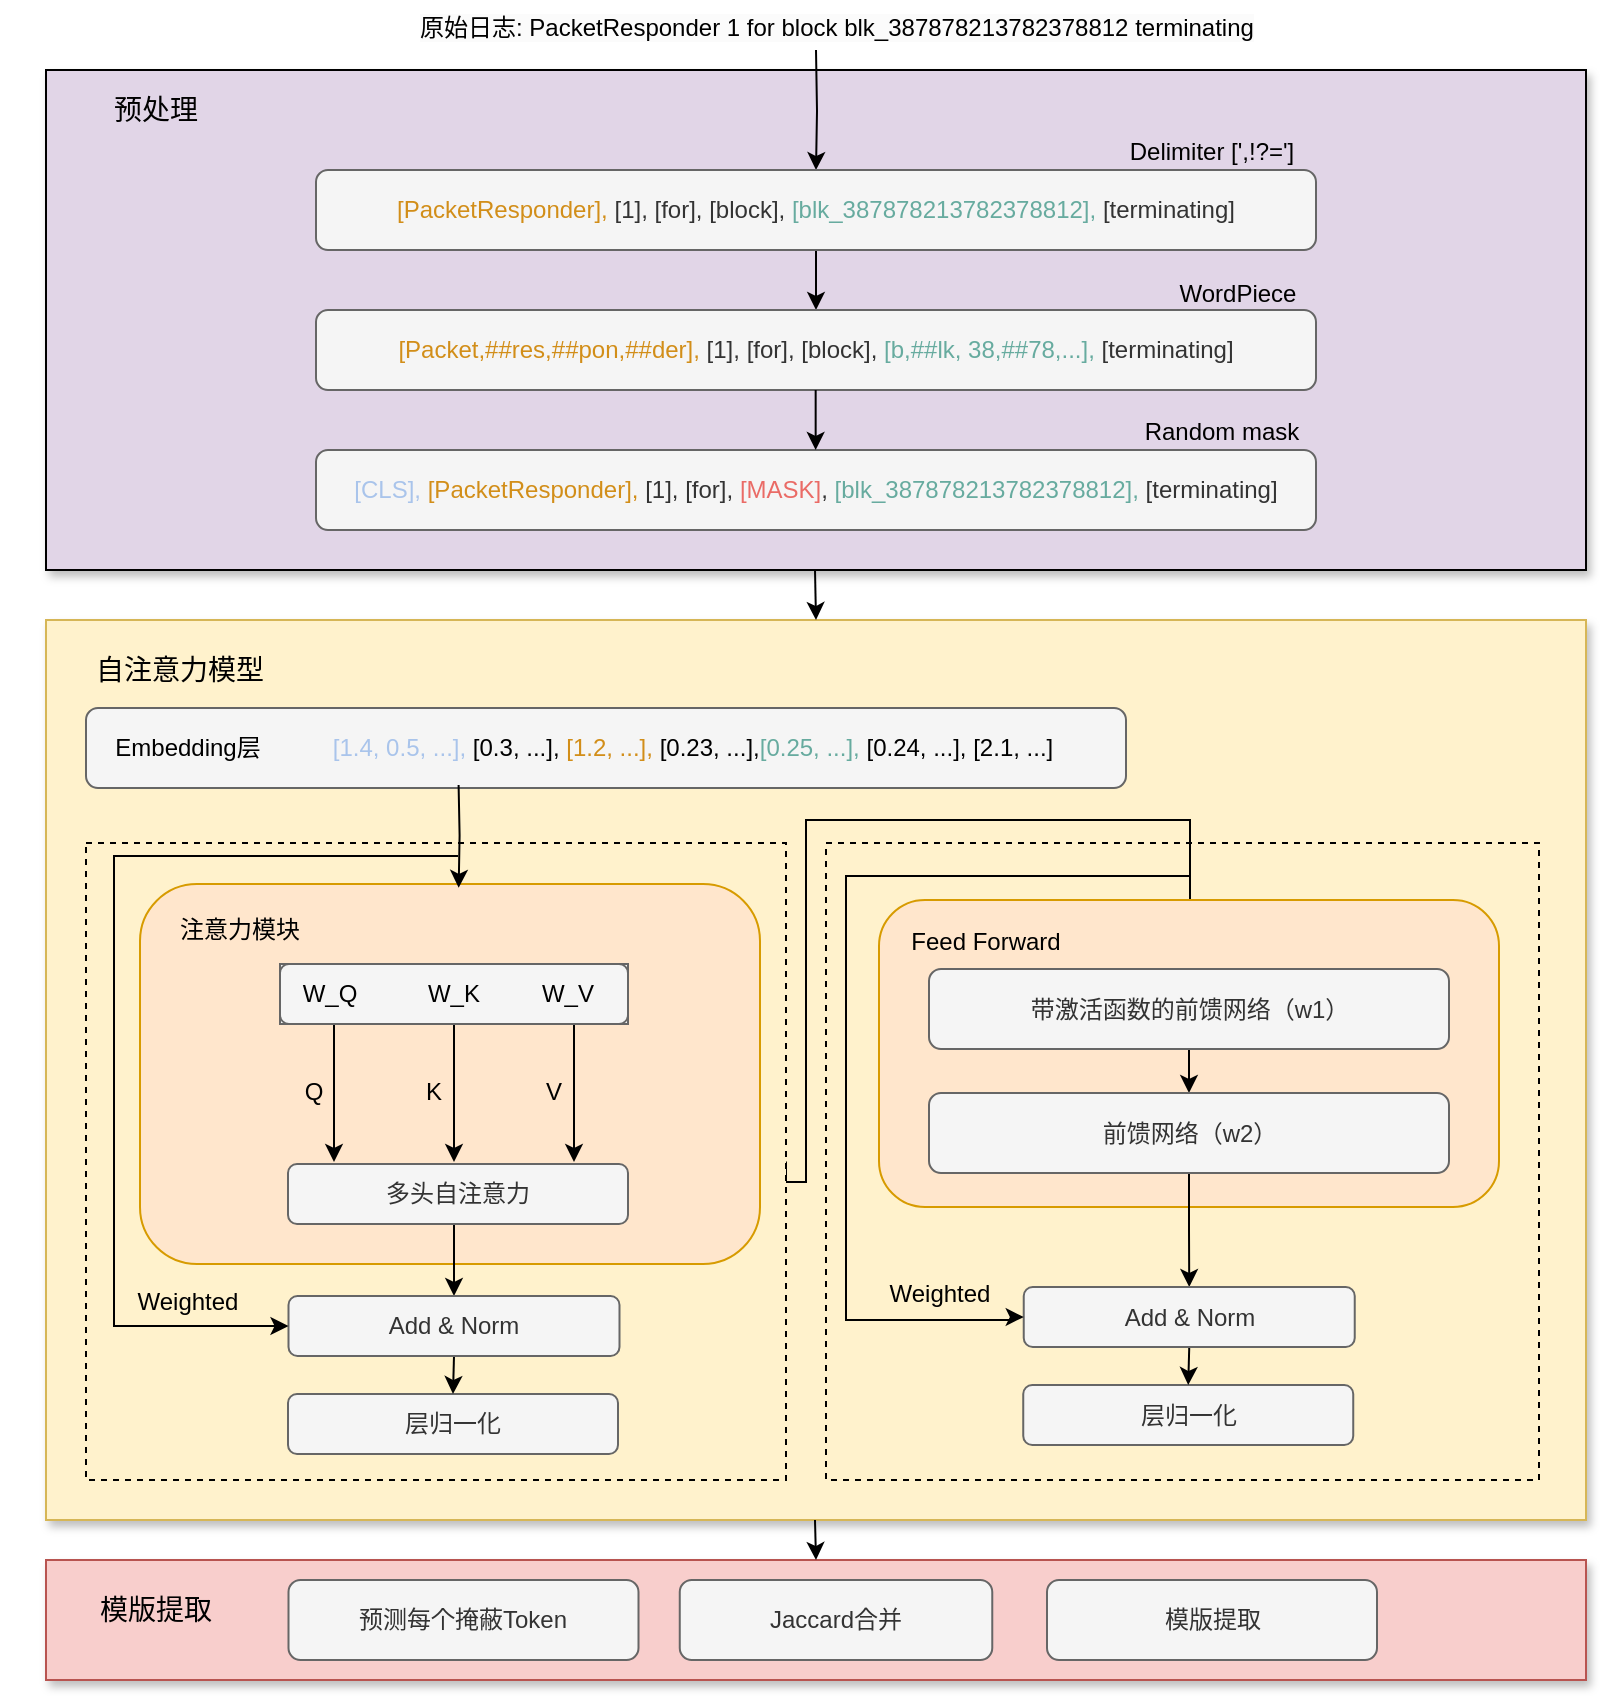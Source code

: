 <mxfile version="23.1.6" type="github">
  <diagram name="第 1 页" id="zbdO7eQ88cFpysElhMqy">
    <mxGraphModel dx="1562" dy="2027" grid="1" gridSize="10" guides="1" tooltips="1" connect="1" arrows="1" fold="1" page="1" pageScale="1" pageWidth="827" pageHeight="1169" math="0" shadow="0">
      <root>
        <mxCell id="0" />
        <mxCell id="1" parent="0" />
        <mxCell id="d2fqO_VrkGDKA1mTlmpz-1" value="" style="rounded=0;whiteSpace=wrap;html=1;fillColor=#fff2cc;strokeColor=#d6b656;shadow=1;" parent="1" vertex="1">
          <mxGeometry x="780" y="290" width="770" height="450" as="geometry" />
        </mxCell>
        <mxCell id="d2fqO_VrkGDKA1mTlmpz-2" value="" style="rounded=0;whiteSpace=wrap;html=1;dashed=1;fillColor=#fff2cc;strokeColor=#000000;" parent="1" vertex="1">
          <mxGeometry x="1170" y="401.5" width="356.5" height="318.5" as="geometry" />
        </mxCell>
        <mxCell id="d2fqO_VrkGDKA1mTlmpz-3" style="edgeStyle=orthogonalEdgeStyle;rounded=0;orthogonalLoop=1;jettySize=auto;html=1;exitX=1;exitY=0.5;exitDx=0;exitDy=0;entryX=0.5;entryY=0;entryDx=0;entryDy=0;" parent="1" source="d2fqO_VrkGDKA1mTlmpz-4" target="d2fqO_VrkGDKA1mTlmpz-50" edge="1">
          <mxGeometry relative="1" as="geometry">
            <Array as="points">
              <mxPoint x="1150" y="571" />
              <mxPoint x="1160" y="571" />
              <mxPoint x="1160" y="390" />
              <mxPoint x="1352" y="390" />
              <mxPoint x="1352" y="443" />
            </Array>
          </mxGeometry>
        </mxCell>
        <mxCell id="d2fqO_VrkGDKA1mTlmpz-4" value="" style="rounded=0;whiteSpace=wrap;html=1;dashed=1;fillColor=#fff2cc;strokeColor=#000000;" parent="1" vertex="1">
          <mxGeometry x="800" y="401.5" width="350" height="318.5" as="geometry" />
        </mxCell>
        <mxCell id="d2fqO_VrkGDKA1mTlmpz-5" value="" style="rounded=0;whiteSpace=wrap;html=1;fillColor=#E1D5E7;shadow=1;" parent="1" vertex="1">
          <mxGeometry x="780" y="15" width="770" height="250" as="geometry" />
        </mxCell>
        <mxCell id="d2fqO_VrkGDKA1mTlmpz-6" style="edgeStyle=orthogonalEdgeStyle;rounded=0;orthogonalLoop=1;jettySize=auto;html=1;exitX=0.5;exitY=1;exitDx=0;exitDy=0;entryX=0.5;entryY=0;entryDx=0;entryDy=0;" parent="1" target="d2fqO_VrkGDKA1mTlmpz-9" edge="1">
          <mxGeometry relative="1" as="geometry">
            <mxPoint x="1165" y="5" as="sourcePoint" />
          </mxGeometry>
        </mxCell>
        <mxCell id="d2fqO_VrkGDKA1mTlmpz-7" value="预处理" style="text;html=1;align=center;verticalAlign=middle;whiteSpace=wrap;rounded=0;fontSize=14;" parent="1" vertex="1">
          <mxGeometry x="780" y="20" width="110" height="30" as="geometry" />
        </mxCell>
        <mxCell id="d2fqO_VrkGDKA1mTlmpz-8" value="" style="edgeStyle=orthogonalEdgeStyle;rounded=0;orthogonalLoop=1;jettySize=auto;html=1;" parent="1" source="d2fqO_VrkGDKA1mTlmpz-9" target="d2fqO_VrkGDKA1mTlmpz-13" edge="1">
          <mxGeometry relative="1" as="geometry" />
        </mxCell>
        <mxCell id="d2fqO_VrkGDKA1mTlmpz-9" value="&lt;font color=&quot;#d28e19&quot;&gt;[PacketResponder],&lt;/font&gt; [1], [for], [block],&amp;nbsp;&lt;font color=&quot;#67ab9f&quot;&gt;[blk_387878213782378812],&lt;/font&gt; [terminating]" style="rounded=1;whiteSpace=wrap;html=1;fillColor=#f5f5f5;strokeColor=#666666;fontColor=#333333;" parent="1" vertex="1">
          <mxGeometry x="915" y="65" width="500" height="40" as="geometry" />
        </mxCell>
        <mxCell id="d2fqO_VrkGDKA1mTlmpz-10" value="Delimiter [&#39;,!?=&#39;]" style="text;html=1;align=center;verticalAlign=middle;whiteSpace=wrap;rounded=0;" parent="1" vertex="1">
          <mxGeometry x="1308" y="41" width="110" height="30" as="geometry" />
        </mxCell>
        <mxCell id="d2fqO_VrkGDKA1mTlmpz-11" value="&lt;font color=&quot;#a9c4eb&quot;&gt;[CLS],&lt;/font&gt;&lt;font color=&quot;#d28e19&quot;&gt; [PacketResponder],&lt;/font&gt; [1], [for], &lt;font color=&quot;#ea6b66&quot;&gt;[MASK]&lt;/font&gt;,&amp;nbsp;&lt;font color=&quot;#67ab9f&quot;&gt;[blk_387878213782378812],&lt;/font&gt; [terminating]" style="rounded=1;whiteSpace=wrap;html=1;fillColor=#f5f5f5;strokeColor=#666666;fontColor=#333333;" parent="1" vertex="1">
          <mxGeometry x="915" y="205" width="500" height="40" as="geometry" />
        </mxCell>
        <mxCell id="d2fqO_VrkGDKA1mTlmpz-12" value="WordPiece" style="text;html=1;align=center;verticalAlign=middle;whiteSpace=wrap;rounded=0;" parent="1" vertex="1">
          <mxGeometry x="1321" y="112" width="110" height="30" as="geometry" />
        </mxCell>
        <mxCell id="d2fqO_VrkGDKA1mTlmpz-13" value="&lt;font color=&quot;#d28e19&quot;&gt;[Packet,##res,##pon,##der],&lt;/font&gt; [1], [for], [block],&amp;nbsp;&lt;font color=&quot;#67ab9f&quot;&gt;[b,##lk, 38,##78,...],&lt;/font&gt; [terminating]" style="rounded=1;whiteSpace=wrap;html=1;fillColor=#f5f5f5;strokeColor=#666666;fontColor=#333333;" parent="1" vertex="1">
          <mxGeometry x="915" y="135" width="500" height="40" as="geometry" />
        </mxCell>
        <mxCell id="d2fqO_VrkGDKA1mTlmpz-14" value="Random mask" style="text;html=1;align=center;verticalAlign=middle;whiteSpace=wrap;rounded=0;" parent="1" vertex="1">
          <mxGeometry x="1313" y="181" width="110" height="30" as="geometry" />
        </mxCell>
        <mxCell id="d2fqO_VrkGDKA1mTlmpz-15" value="" style="edgeStyle=orthogonalEdgeStyle;rounded=0;orthogonalLoop=1;jettySize=auto;html=1;" parent="1" edge="1">
          <mxGeometry relative="1" as="geometry">
            <mxPoint x="1164.83" y="175" as="sourcePoint" />
            <mxPoint x="1164.83" y="205" as="targetPoint" />
          </mxGeometry>
        </mxCell>
        <mxCell id="d2fqO_VrkGDKA1mTlmpz-26" value="" style="rounded=1;whiteSpace=wrap;html=1;fillColor=#f5f5f5;strokeColor=#666666;fontColor=#333333;" parent="1" vertex="1">
          <mxGeometry x="800" y="334" width="520" height="40" as="geometry" />
        </mxCell>
        <mxCell id="d2fqO_VrkGDKA1mTlmpz-27" value="" style="rounded=1;whiteSpace=wrap;html=1;fillColor=#ffe6cc;strokeColor=#d79b00;" parent="1" vertex="1">
          <mxGeometry x="827" y="422" width="310" height="190" as="geometry" />
        </mxCell>
        <mxCell id="d2fqO_VrkGDKA1mTlmpz-28" value="Embedding层" style="text;html=1;align=center;verticalAlign=middle;whiteSpace=wrap;rounded=0;" parent="1" vertex="1">
          <mxGeometry x="801.25" y="339" width="100" height="30" as="geometry" />
        </mxCell>
        <mxCell id="d2fqO_VrkGDKA1mTlmpz-29" value="" style="group" parent="1" vertex="1" connectable="0">
          <mxGeometry x="884" y="466" width="180" height="95" as="geometry" />
        </mxCell>
        <mxCell id="d2fqO_VrkGDKA1mTlmpz-30" value="" style="endArrow=classic;html=1;rounded=0;" parent="d2fqO_VrkGDKA1mTlmpz-29" edge="1">
          <mxGeometry width="50" height="50" relative="1" as="geometry">
            <mxPoint x="40" y="25" as="sourcePoint" />
            <mxPoint x="40" y="95" as="targetPoint" />
          </mxGeometry>
        </mxCell>
        <mxCell id="d2fqO_VrkGDKA1mTlmpz-31" value="" style="endArrow=classic;html=1;rounded=0;" parent="d2fqO_VrkGDKA1mTlmpz-29" edge="1">
          <mxGeometry width="50" height="50" relative="1" as="geometry">
            <mxPoint x="100" y="25" as="sourcePoint" />
            <mxPoint x="100" y="95" as="targetPoint" />
          </mxGeometry>
        </mxCell>
        <mxCell id="d2fqO_VrkGDKA1mTlmpz-32" value="" style="endArrow=classic;html=1;rounded=0;" parent="d2fqO_VrkGDKA1mTlmpz-29" edge="1">
          <mxGeometry width="50" height="50" relative="1" as="geometry">
            <mxPoint x="160" y="25" as="sourcePoint" />
            <mxPoint x="160" y="95" as="targetPoint" />
          </mxGeometry>
        </mxCell>
        <mxCell id="d2fqO_VrkGDKA1mTlmpz-33" value="Q" style="text;html=1;align=center;verticalAlign=middle;whiteSpace=wrap;rounded=0;" parent="d2fqO_VrkGDKA1mTlmpz-29" vertex="1">
          <mxGeometry y="45" width="60" height="30" as="geometry" />
        </mxCell>
        <mxCell id="d2fqO_VrkGDKA1mTlmpz-34" value="K" style="text;html=1;align=center;verticalAlign=middle;whiteSpace=wrap;rounded=0;" parent="d2fqO_VrkGDKA1mTlmpz-29" vertex="1">
          <mxGeometry x="60" y="45" width="60" height="30" as="geometry" />
        </mxCell>
        <mxCell id="d2fqO_VrkGDKA1mTlmpz-35" value="V" style="text;html=1;align=center;verticalAlign=middle;whiteSpace=wrap;rounded=0;" parent="d2fqO_VrkGDKA1mTlmpz-29" vertex="1">
          <mxGeometry x="120" y="45" width="60" height="30" as="geometry" />
        </mxCell>
        <mxCell id="d2fqO_VrkGDKA1mTlmpz-36" value="注意力模块" style="text;html=1;align=center;verticalAlign=middle;whiteSpace=wrap;rounded=0;" parent="1" vertex="1">
          <mxGeometry x="827" y="430" width="100" height="30" as="geometry" />
        </mxCell>
        <mxCell id="d2fqO_VrkGDKA1mTlmpz-37" style="edgeStyle=orthogonalEdgeStyle;rounded=0;orthogonalLoop=1;jettySize=auto;html=1;exitX=0.5;exitY=1;exitDx=0;exitDy=0;entryX=0.5;entryY=0;entryDx=0;entryDy=0;" parent="1" target="d2fqO_VrkGDKA1mTlmpz-38" edge="1">
          <mxGeometry relative="1" as="geometry">
            <mxPoint x="977.5" y="696" as="sourcePoint" />
          </mxGeometry>
        </mxCell>
        <mxCell id="d2fqO_VrkGDKA1mTlmpz-38" value="层归一化" style="rounded=1;whiteSpace=wrap;html=1;fillColor=#f5f5f5;strokeColor=#666666;fontColor=#333333;" parent="1" vertex="1">
          <mxGeometry x="901" y="677" width="165" height="30" as="geometry" />
        </mxCell>
        <mxCell id="d2fqO_VrkGDKA1mTlmpz-39" value="&lt;font style=&quot;font-size: 14px;&quot;&gt;自注意力模型&lt;/font&gt;" style="text;html=1;align=center;verticalAlign=middle;whiteSpace=wrap;rounded=0;" parent="1" vertex="1">
          <mxGeometry x="757" y="300" width="180" height="30" as="geometry" />
        </mxCell>
        <mxCell id="d2fqO_VrkGDKA1mTlmpz-40" value="" style="group;fillColor=#f5f5f5;strokeColor=#666666;fontColor=#333333;" parent="1" vertex="1" connectable="0">
          <mxGeometry x="897" y="462" width="174" height="30" as="geometry" />
        </mxCell>
        <mxCell id="d2fqO_VrkGDKA1mTlmpz-41" value="" style="rounded=1;whiteSpace=wrap;html=1;fillColor=#f5f5f5;strokeColor=#666666;fontColor=#333333;" parent="d2fqO_VrkGDKA1mTlmpz-40" vertex="1">
          <mxGeometry width="174" height="30" as="geometry" />
        </mxCell>
        <mxCell id="d2fqO_VrkGDKA1mTlmpz-42" value="W_Q" style="text;html=1;align=center;verticalAlign=middle;whiteSpace=wrap;rounded=0;" parent="d2fqO_VrkGDKA1mTlmpz-40" vertex="1">
          <mxGeometry width="50" height="30" as="geometry" />
        </mxCell>
        <mxCell id="d2fqO_VrkGDKA1mTlmpz-43" value="W_K" style="text;html=1;align=center;verticalAlign=middle;whiteSpace=wrap;rounded=0;" parent="d2fqO_VrkGDKA1mTlmpz-40" vertex="1">
          <mxGeometry x="67" width="40" height="30" as="geometry" />
        </mxCell>
        <mxCell id="d2fqO_VrkGDKA1mTlmpz-44" value="W_V" style="text;html=1;align=center;verticalAlign=middle;whiteSpace=wrap;rounded=0;" parent="d2fqO_VrkGDKA1mTlmpz-40" vertex="1">
          <mxGeometry x="114" width="60" height="30" as="geometry" />
        </mxCell>
        <mxCell id="d2fqO_VrkGDKA1mTlmpz-45" style="edgeStyle=orthogonalEdgeStyle;rounded=0;orthogonalLoop=1;jettySize=auto;html=1;exitX=0.5;exitY=1;exitDx=0;exitDy=0;entryX=0.5;entryY=0;entryDx=0;entryDy=0;" parent="1" source="d2fqO_VrkGDKA1mTlmpz-46" target="d2fqO_VrkGDKA1mTlmpz-48" edge="1">
          <mxGeometry relative="1" as="geometry" />
        </mxCell>
        <mxCell id="d2fqO_VrkGDKA1mTlmpz-46" value="多头自注意力" style="rounded=1;whiteSpace=wrap;html=1;fillColor=#f5f5f5;strokeColor=#666666;fontColor=#333333;" parent="1" vertex="1">
          <mxGeometry x="901" y="562" width="170" height="30" as="geometry" />
        </mxCell>
        <mxCell id="d2fqO_VrkGDKA1mTlmpz-47" style="edgeStyle=orthogonalEdgeStyle;rounded=0;orthogonalLoop=1;jettySize=auto;html=1;exitX=0.5;exitY=1;exitDx=0;exitDy=0;entryX=0.5;entryY=0;entryDx=0;entryDy=0;" parent="1" source="d2fqO_VrkGDKA1mTlmpz-48" target="d2fqO_VrkGDKA1mTlmpz-38" edge="1">
          <mxGeometry relative="1" as="geometry" />
        </mxCell>
        <mxCell id="d2fqO_VrkGDKA1mTlmpz-48" value="Add &amp;amp; Norm" style="rounded=1;whiteSpace=wrap;html=1;fillColor=#f5f5f5;strokeColor=#666666;fontColor=#333333;" parent="1" vertex="1">
          <mxGeometry x="901.25" y="628" width="165.5" height="30" as="geometry" />
        </mxCell>
        <mxCell id="d2fqO_VrkGDKA1mTlmpz-49" value="Weighted" style="text;html=1;align=center;verticalAlign=middle;whiteSpace=wrap;rounded=0;" parent="1" vertex="1">
          <mxGeometry x="821.25" y="616" width="60" height="30" as="geometry" />
        </mxCell>
        <mxCell id="d2fqO_VrkGDKA1mTlmpz-50" value="" style="rounded=1;whiteSpace=wrap;html=1;fillColor=#ffe6cc;strokeColor=#d79b00;" parent="1" vertex="1">
          <mxGeometry x="1196.5" y="430" width="310" height="153.5" as="geometry" />
        </mxCell>
        <mxCell id="d2fqO_VrkGDKA1mTlmpz-51" style="edgeStyle=orthogonalEdgeStyle;rounded=0;orthogonalLoop=1;jettySize=auto;html=1;exitX=0.5;exitY=1;exitDx=0;exitDy=0;entryX=0.5;entryY=0;entryDx=0;entryDy=0;" parent="1" source="d2fqO_VrkGDKA1mTlmpz-52" target="d2fqO_VrkGDKA1mTlmpz-54" edge="1">
          <mxGeometry relative="1" as="geometry" />
        </mxCell>
        <mxCell id="d2fqO_VrkGDKA1mTlmpz-52" value="带激活函数的前馈网络（w1）" style="rounded=1;whiteSpace=wrap;html=1;fillColor=#f5f5f5;strokeColor=#666666;fontColor=#333333;" parent="1" vertex="1">
          <mxGeometry x="1221.5" y="464.5" width="260" height="40" as="geometry" />
        </mxCell>
        <mxCell id="d2fqO_VrkGDKA1mTlmpz-53" style="edgeStyle=orthogonalEdgeStyle;rounded=0;orthogonalLoop=1;jettySize=auto;html=1;exitX=0.5;exitY=1;exitDx=0;exitDy=0;entryX=0.5;entryY=0;entryDx=0;entryDy=0;" parent="1" source="d2fqO_VrkGDKA1mTlmpz-54" target="d2fqO_VrkGDKA1mTlmpz-58" edge="1">
          <mxGeometry relative="1" as="geometry" />
        </mxCell>
        <mxCell id="d2fqO_VrkGDKA1mTlmpz-54" value="前馈网络（w2）" style="rounded=1;whiteSpace=wrap;html=1;fillColor=#f5f5f5;strokeColor=#666666;fontColor=#333333;" parent="1" vertex="1">
          <mxGeometry x="1221.5" y="526.5" width="260" height="40" as="geometry" />
        </mxCell>
        <mxCell id="d2fqO_VrkGDKA1mTlmpz-55" style="edgeStyle=orthogonalEdgeStyle;rounded=0;orthogonalLoop=1;jettySize=auto;html=1;exitX=0.5;exitY=1;exitDx=0;exitDy=0;entryX=0.5;entryY=0;entryDx=0;entryDy=0;" parent="1" target="d2fqO_VrkGDKA1mTlmpz-56" edge="1">
          <mxGeometry relative="1" as="geometry">
            <mxPoint x="1345.12" y="691.5" as="sourcePoint" />
          </mxGeometry>
        </mxCell>
        <mxCell id="d2fqO_VrkGDKA1mTlmpz-56" value="层归一化" style="rounded=1;whiteSpace=wrap;html=1;fillColor=#f5f5f5;strokeColor=#666666;fontColor=#333333;" parent="1" vertex="1">
          <mxGeometry x="1268.62" y="672.5" width="165" height="30" as="geometry" />
        </mxCell>
        <mxCell id="d2fqO_VrkGDKA1mTlmpz-57" style="edgeStyle=orthogonalEdgeStyle;rounded=0;orthogonalLoop=1;jettySize=auto;html=1;exitX=0.5;exitY=1;exitDx=0;exitDy=0;entryX=0.5;entryY=0;entryDx=0;entryDy=0;" parent="1" source="d2fqO_VrkGDKA1mTlmpz-58" target="d2fqO_VrkGDKA1mTlmpz-56" edge="1">
          <mxGeometry relative="1" as="geometry" />
        </mxCell>
        <mxCell id="d2fqO_VrkGDKA1mTlmpz-58" value="Add &amp;amp; Norm" style="rounded=1;whiteSpace=wrap;html=1;fillColor=#f5f5f5;strokeColor=#666666;fontColor=#333333;" parent="1" vertex="1">
          <mxGeometry x="1268.87" y="623.5" width="165.5" height="30" as="geometry" />
        </mxCell>
        <mxCell id="d2fqO_VrkGDKA1mTlmpz-59" style="edgeStyle=orthogonalEdgeStyle;rounded=0;orthogonalLoop=1;jettySize=auto;html=1;entryX=0.514;entryY=0.01;entryDx=0;entryDy=0;entryPerimeter=0;exitX=0.146;exitY=1.083;exitDx=0;exitDy=0;exitPerimeter=0;" parent="1" target="d2fqO_VrkGDKA1mTlmpz-27" edge="1">
          <mxGeometry relative="1" as="geometry">
            <mxPoint x="986.298" y="372.49" as="sourcePoint" />
          </mxGeometry>
        </mxCell>
        <mxCell id="d2fqO_VrkGDKA1mTlmpz-60" value="" style="endArrow=classic;html=1;rounded=0;entryX=0;entryY=0.5;entryDx=0;entryDy=0;edgeStyle=orthogonalEdgeStyle;" parent="1" target="d2fqO_VrkGDKA1mTlmpz-58" edge="1">
          <mxGeometry width="50" height="50" relative="1" as="geometry">
            <mxPoint x="1352" y="418" as="sourcePoint" />
            <mxPoint x="1263" y="699" as="targetPoint" />
            <Array as="points">
              <mxPoint x="1180" y="418" />
              <mxPoint x="1180" y="640" />
              <mxPoint x="1263" y="640" />
              <mxPoint x="1263" y="639" />
            </Array>
          </mxGeometry>
        </mxCell>
        <mxCell id="d2fqO_VrkGDKA1mTlmpz-61" value="Weighted" style="text;html=1;align=center;verticalAlign=middle;whiteSpace=wrap;rounded=0;" parent="1" vertex="1">
          <mxGeometry x="1196.5" y="612" width="60" height="30" as="geometry" />
        </mxCell>
        <mxCell id="d2fqO_VrkGDKA1mTlmpz-62" value="&lt;font style=&quot;border-color: var(--border-color);&quot; color=&quot;#a9c4eb&quot;&gt;[1.4, 0.5, ...],&amp;nbsp;&lt;/font&gt;[0.3, ...],&lt;span style=&quot;border-color: var(--border-color);&quot;&gt;&amp;nbsp;&lt;/span&gt;&lt;span style=&quot;border-color: var(--border-color);&quot;&gt;&lt;/span&gt;&lt;font style=&quot;border-color: var(--border-color);&quot; color=&quot;#d28e19&quot;&gt;[1.2, ...],&lt;/font&gt;&lt;span style=&quot;border-color: var(--border-color);&quot;&gt;&lt;span style=&quot;border-color: var(--border-color);&quot;&gt;&amp;nbsp;&lt;/span&gt;[0.23, ...],&lt;/span&gt;&lt;font style=&quot;border-color: var(--border-color);&quot; color=&quot;#67ab9f&quot;&gt;[0.25, ...],&lt;/font&gt;&lt;span style=&quot;border-color: var(--border-color);&quot;&gt;&lt;span style=&quot;border-color: var(--border-color);&quot;&gt;&amp;nbsp;&lt;/span&gt;[0.24, ...], [2.1, ...]&lt;/span&gt;" style="text;html=1;align=center;verticalAlign=middle;whiteSpace=wrap;rounded=0;" parent="1" vertex="1">
          <mxGeometry x="920" y="339" width="367" height="30" as="geometry" />
        </mxCell>
        <mxCell id="d2fqO_VrkGDKA1mTlmpz-63" value="" style="endArrow=classic;html=1;rounded=0;entryX=0;entryY=0.5;entryDx=0;entryDy=0;edgeStyle=orthogonalEdgeStyle;" parent="1" target="d2fqO_VrkGDKA1mTlmpz-48" edge="1">
          <mxGeometry width="50" height="50" relative="1" as="geometry">
            <mxPoint x="986" y="408.01" as="sourcePoint" />
            <mxPoint x="903" y="629.01" as="targetPoint" />
            <Array as="points">
              <mxPoint x="814" y="408" />
              <mxPoint x="814" y="643" />
            </Array>
          </mxGeometry>
        </mxCell>
        <mxCell id="d2fqO_VrkGDKA1mTlmpz-64" value="" style="rounded=0;whiteSpace=wrap;html=1;fillColor=#f8cecc;strokeColor=#b85450;shadow=1;" parent="1" vertex="1">
          <mxGeometry x="780" y="760" width="770" height="60" as="geometry" />
        </mxCell>
        <mxCell id="d2fqO_VrkGDKA1mTlmpz-65" value="预测每个掩蔽Token" style="rounded=1;whiteSpace=wrap;html=1;fillColor=#f5f5f5;strokeColor=#666666;fontColor=#333333;" parent="1" vertex="1">
          <mxGeometry x="901.25" y="770" width="175" height="40" as="geometry" />
        </mxCell>
        <mxCell id="d2fqO_VrkGDKA1mTlmpz-66" value="模版提取" style="rounded=1;whiteSpace=wrap;html=1;fillColor=#f5f5f5;strokeColor=#666666;fontColor=#333333;" parent="1" vertex="1">
          <mxGeometry x="1280.5" y="770" width="165" height="40" as="geometry" />
        </mxCell>
        <mxCell id="d2fqO_VrkGDKA1mTlmpz-67" value="" style="endArrow=classic;html=1;rounded=0;entryX=0.5;entryY=0;entryDx=0;entryDy=0;" parent="1" target="d2fqO_VrkGDKA1mTlmpz-1" edge="1">
          <mxGeometry width="50" height="50" relative="1" as="geometry">
            <mxPoint x="1164.5" y="265" as="sourcePoint" />
            <mxPoint x="1165" y="300" as="targetPoint" />
          </mxGeometry>
        </mxCell>
        <mxCell id="d2fqO_VrkGDKA1mTlmpz-69" value="Feed Forward" style="text;html=1;align=center;verticalAlign=middle;whiteSpace=wrap;rounded=0;" parent="1" vertex="1">
          <mxGeometry x="1200" y="436" width="100" height="30" as="geometry" />
        </mxCell>
        <mxCell id="d2fqO_VrkGDKA1mTlmpz-70" value="&lt;span style=&quot;color: rgb(0, 0, 0); font-family: Helvetica; font-size: 12px; font-style: normal; font-variant-ligatures: normal; font-variant-caps: normal; font-weight: 400; letter-spacing: normal; orphans: 2; text-align: center; text-indent: 0px; text-transform: none; widows: 2; word-spacing: 0px; -webkit-text-stroke-width: 0px; background-color: rgb(251, 251, 251); text-decoration-thickness: initial; text-decoration-style: initial; text-decoration-color: initial; float: none; display: inline !important;&quot;&gt;原始日志: PacketResponder 1 for block blk_387878213782378812 terminating&lt;/span&gt;" style="text;whiteSpace=wrap;html=1;" parent="1" vertex="1">
          <mxGeometry x="965" y="-20" width="420" height="40" as="geometry" />
        </mxCell>
        <mxCell id="d2fqO_VrkGDKA1mTlmpz-72" value="" style="endArrow=classic;html=1;rounded=0;entryX=0.5;entryY=0;entryDx=0;entryDy=0;" parent="1" target="d2fqO_VrkGDKA1mTlmpz-64" edge="1">
          <mxGeometry width="50" height="50" relative="1" as="geometry">
            <mxPoint x="1164.5" y="740" as="sourcePoint" />
            <mxPoint x="1164.5" y="770" as="targetPoint" />
          </mxGeometry>
        </mxCell>
        <mxCell id="d2fqO_VrkGDKA1mTlmpz-73" value="Jaccard合并" style="rounded=1;whiteSpace=wrap;html=1;fillColor=#f5f5f5;strokeColor=#666666;fontColor=#333333;" parent="1" vertex="1">
          <mxGeometry x="1096.88" y="770" width="156.25" height="40" as="geometry" />
        </mxCell>
        <mxCell id="d2fqO_VrkGDKA1mTlmpz-74" value="模版提取" style="text;html=1;align=center;verticalAlign=middle;whiteSpace=wrap;rounded=0;fontSize=14;fontStyle=0" parent="1" vertex="1">
          <mxGeometry x="805" y="770" width="60" height="30" as="geometry" />
        </mxCell>
      </root>
    </mxGraphModel>
  </diagram>
</mxfile>
